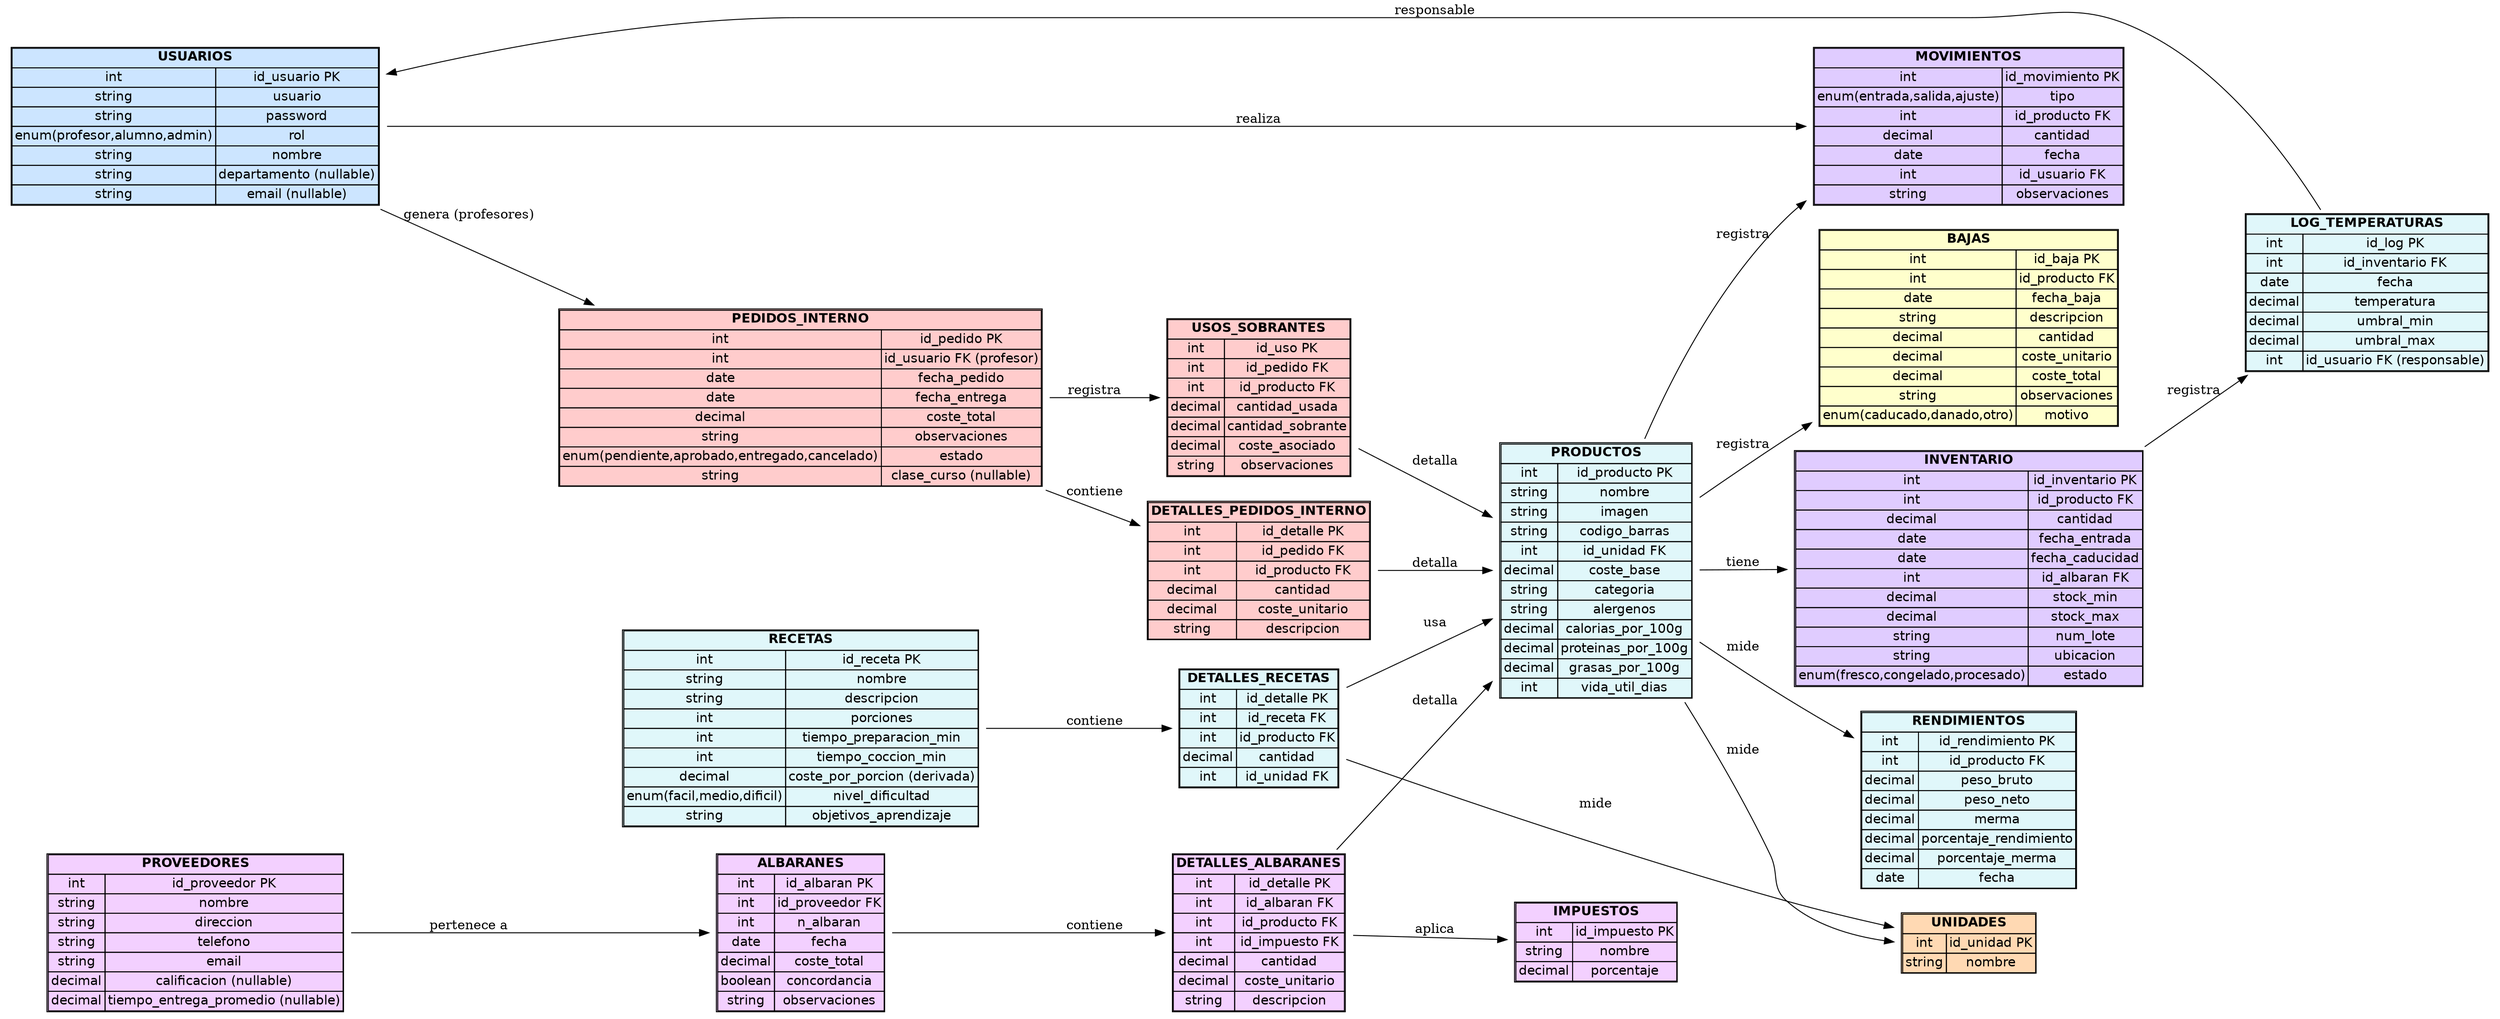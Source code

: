 digraph ER {
    rankdir=LR;
    fontname="Helvetica";
    node [shape=plaintext fontname="Helvetica"];
    // === USUARIOS ===
    USUARIOS [label=<
        <TABLE BORDER="1" CELLBORDER="1" CELLSPACING="0" BGCOLOR="#cce5ff">
        <TR><TD COLSPAN="2"><B>USUARIOS</B></TD></TR>
        <TR><TD>int</TD><TD>id_usuario PK</TD></TR>
        <TR><TD>string</TD><TD>usuario</TD></TR>
        <TR><TD>string</TD><TD>password</TD></TR>
        <TR><TD>enum(profesor,alumno,admin)</TD><TD>rol</TD></TR>
        <TR><TD>string</TD><TD>nombre</TD></TR>
        <TR><TD>string</TD><TD>departamento (nullable)</TD></TR>
        <TR><TD>string</TD><TD>email (nullable)</TD></TR>
        </TABLE>
    >];
    // === PROVEEDORES / ALBARANES / IMPUESTOS ===
    PROVEEDORES [label=<
        <TABLE BORDER="1" CELLBORDER="1" CELLSPACING="0" BGCOLOR="#f3d0ff">
        <TR><TD COLSPAN="2"><B>PROVEEDORES</B></TD></TR>
        <TR><TD>int</TD><TD>id_proveedor PK</TD></TR>
        <TR><TD>string</TD><TD>nombre</TD></TR>
        <TR><TD>string</TD><TD>direccion</TD></TR>
        <TR><TD>string</TD><TD>telefono</TD></TR>
        <TR><TD>string</TD><TD>email</TD></TR>
        <TR><TD>decimal</TD><TD>calificacion (nullable)</TD></TR>
        <TR><TD>decimal</TD><TD>tiempo_entrega_promedio (nullable)</TD></TR>
        </TABLE>
    >];
    ALBARANES [label=<
        <TABLE BORDER="1" CELLBORDER="1" CELLSPACING="0" BGCOLOR="#f3d0ff">
        <TR><TD COLSPAN="2"><B>ALBARANES</B></TD></TR>
        <TR><TD>int</TD><TD>id_albaran PK</TD></TR>
        <TR><TD>int</TD><TD>id_proveedor FK</TD></TR>
        <TR><TD>int</TD><TD>n_albaran</TD></TR>
        <TR><TD>date</TD><TD>fecha</TD></TR>
        <TR><TD>decimal</TD><TD>coste_total</TD></TR>
        <TR><TD>boolean</TD><TD>concordancia</TD></TR>
        <TR><TD>string</TD><TD>observaciones</TD></TR>
        </TABLE>
    >];
    DETALLES_ALBARANES [label=<
        <TABLE BORDER="1" CELLBORDER="1" CELLSPACING="0" BGCOLOR="#f3d0ff">
        <TR><TD COLSPAN="2"><B>DETALLES_ALBARANES</B></TD></TR>
        <TR><TD>int</TD><TD>id_detalle PK</TD></TR>
        <TR><TD>int</TD><TD>id_albaran FK</TD></TR>
        <TR><TD>int</TD><TD>id_producto FK</TD></TR>
        <TR><TD>int</TD><TD>id_impuesto FK</TD></TR>
        <TR><TD>decimal</TD><TD>cantidad</TD></TR>
        <TR><TD>decimal</TD><TD>coste_unitario</TD></TR>
        <TR><TD>string</TD><TD>descripcion</TD></TR>
        </TABLE>
    >];
    IMPUESTOS [label=<
        <TABLE BORDER="1" CELLBORDER="1" CELLSPACING="0" BGCOLOR="#f3d0ff">
        <TR><TD COLSPAN="2"><B>IMPUESTOS</B></TD></TR>
        <TR><TD>int</TD><TD>id_impuesto PK</TD></TR>
        <TR><TD>string</TD><TD>nombre</TD></TR>
        <TR><TD>decimal</TD><TD>porcentaje</TD></TR>
        </TABLE>
    >];
    UNIDADES [label=<
        <TABLE BORDER="1" CELLBORDER="1" CELLSPACING="0" BGCOLOR="#ffd9b3">
        <TR><TD COLSPAN="2"><B>UNIDADES</B></TD></TR>
        <TR><TD>int</TD><TD>id_unidad PK</TD></TR>
        <TR><TD>string</TD><TD>nombre</TD></TR>
        </TABLE>
    >];
    // === PEDIDOS / BAJAS ===
    PEDIDOS_INTERNO [label=<
        <TABLE BORDER="1" CELLBORDER="1" CELLSPACING="0" BGCOLOR="#ffcccc">
        <TR><TD COLSPAN="2"><B>PEDIDOS_INTERNO</B></TD></TR>
        <TR><TD>int</TD><TD>id_pedido PK</TD></TR>
        <TR><TD>int</TD><TD>id_usuario FK (profesor)</TD></TR>
        <TR><TD>date</TD><TD>fecha_pedido</TD></TR>
        <TR><TD>date</TD><TD>fecha_entrega</TD></TR>
        <TR><TD>decimal</TD><TD>coste_total</TD></TR>
        <TR><TD>string</TD><TD>observaciones</TD></TR>
        <TR><TD>enum(pendiente,aprobado,entregado,cancelado)</TD><TD>estado</TD></TR>
        <TR><TD>string</TD><TD>clase_curso (nullable)</TD></TR>
        </TABLE>
    >];
    DETALLES_PEDIDOS_INTERNO [label=<
        <TABLE BORDER="1" CELLBORDER="1" CELLSPACING="0" BGCOLOR="#ffcccc">
        <TR><TD COLSPAN="2"><B>DETALLES_PEDIDOS_INTERNO</B></TD></TR>
        <TR><TD>int</TD><TD>id_detalle PK</TD></TR>
        <TR><TD>int</TD><TD>id_pedido FK</TD></TR>
        <TR><TD>int</TD><TD>id_producto FK</TD></TR>
        <TR><TD>decimal</TD><TD>cantidad</TD></TR>
        <TR><TD>decimal</TD><TD>coste_unitario</TD></TR>
        <TR><TD>string</TD><TD>descripcion</TD></TR>
        </TABLE>
    >];
    USOS_SOBRANTES [label=<
        <TABLE BORDER="1" CELLBORDER="1" CELLSPACING="0" BGCOLOR="#ffcccc">
        <TR><TD COLSPAN="2"><B>USOS_SOBRANTES</B></TD></TR>
        <TR><TD>int</TD><TD>id_uso PK</TD></TR>
        <TR><TD>int</TD><TD>id_pedido FK</TD></TR>
        <TR><TD>int</TD><TD>id_producto FK</TD></TR>
        <TR><TD>decimal</TD><TD>cantidad_usada</TD></TR>
        <TR><TD>decimal</TD><TD>cantidad_sobrante</TD></TR>
        <TR><TD>decimal</TD><TD>coste_asociado</TD></TR>
        <TR><TD>string</TD><TD>observaciones</TD></TR>
        </TABLE>
    >];
    BAJAS [label=<
        <TABLE BORDER="1" CELLBORDER="1" CELLSPACING="0" BGCOLOR="#ffffcc">
        <TR><TD COLSPAN="2"><B>BAJAS</B></TD></TR>
        <TR><TD>int</TD><TD>id_baja PK</TD></TR>
        <TR><TD>int</TD><TD>id_producto FK</TD></TR>
        <TR><TD>date</TD><TD>fecha_baja</TD></TR>
        <TR><TD>string</TD><TD>descripcion</TD></TR>
        <TR><TD>decimal</TD><TD>cantidad</TD></TR>
        <TR><TD>decimal</TD><TD>coste_unitario</TD></TR>
        <TR><TD>decimal</TD><TD>coste_total</TD></TR>
        <TR><TD>string</TD><TD>observaciones</TD></TR>
        <TR><TD>enum(caducado,danado,otro)</TD><TD>motivo</TD></TR>
        </TABLE>
    >];
    // === INVENTARIO / PRODUCTOS ===
    INVENTARIO [label=<
        <TABLE BORDER="1" CELLBORDER="1" CELLSPACING="0" BGCOLOR="#e0ccff">
        <TR><TD COLSPAN="2"><B>INVENTARIO</B></TD></TR>
        <TR><TD>int</TD><TD>id_inventario PK</TD></TR>
        <TR><TD>int</TD><TD>id_producto FK</TD></TR>
        <TR><TD>decimal</TD><TD>cantidad</TD></TR>
        <TR><TD>date</TD><TD>fecha_entrada</TD></TR>
        <TR><TD>date</TD><TD>fecha_caducidad</TD></TR>
        <TR><TD>int</TD><TD>id_albaran FK</TD></TR>
        <TR><TD>decimal</TD><TD>stock_min</TD></TR>
        <TR><TD>decimal</TD><TD>stock_max</TD></TR>
        <TR><TD>string</TD><TD>num_lote</TD></TR>
        <TR><TD>string</TD><TD>ubicacion</TD></TR>
        <TR><TD>enum(fresco,congelado,procesado)</TD><TD>estado</TD></TR>
        </TABLE>
    >];
    PRODUCTOS [label=<
        <TABLE BORDER="1" CELLBORDER="1" CELLSPACING="0" BGCOLOR="#e0f7fa">
        <TR><TD COLSPAN="2"><B>PRODUCTOS</B></TD></TR>
        <TR><TD>int</TD><TD>id_producto PK</TD></TR>
        <TR><TD>string</TD><TD>nombre</TD></TR>
        <TR><TD>string</TD><TD>imagen</TD></TR>
        <TR><TD>string</TD><TD>codigo_barras</TD></TR>
        <TR><TD>int</TD><TD>id_unidad FK</TD></TR>
        <TR><TD>decimal</TD><TD>coste_base</TD></TR>
        <TR><TD>string</TD><TD>categoria</TD></TR>
        <TR><TD>string</TD><TD>alergenos</TD></TR>
        <TR><TD>decimal</TD><TD>calorias_por_100g</TD></TR>
        <TR><TD>decimal</TD><TD>proteinas_por_100g</TD></TR>
        <TR><TD>decimal</TD><TD>grasas_por_100g</TD></TR>
        <TR><TD>int</TD><TD>vida_util_dias</TD></TR>
        </TABLE>
    >];
    RENDIMIENTOS [label=<
        <TABLE BORDER="1" CELLBORDER="1" CELLSPACING="0" BGCOLOR="#e0f7fa">
        <TR><TD COLSPAN="2"><B>RENDIMIENTOS</B></TD></TR>
        <TR><TD>int</TD><TD>id_rendimiento PK</TD></TR>
        <TR><TD>int</TD><TD>id_producto FK</TD></TR>
        <TR><TD>decimal</TD><TD>peso_bruto</TD></TR>
        <TR><TD>decimal</TD><TD>peso_neto</TD></TR>
        <TR><TD>decimal</TD><TD>merma</TD></TR>
        <TR><TD>decimal</TD><TD>porcentaje_rendimiento</TD></TR>
        <TR><TD>decimal</TD><TD>porcentaje_merma</TD></TR>
        <TR><TD>date</TD><TD>fecha</TD></TR>
        </TABLE>
    >];
    RECETAS [label=<
        <TABLE BORDER="1" CELLBORDER="1" CELLSPACING="0" BGCOLOR="#e0f7fa">
        <TR><TD COLSPAN="2"><B>RECETAS</B></TD></TR>
        <TR><TD>int</TD><TD>id_receta PK</TD></TR>
        <TR><TD>string</TD><TD>nombre</TD></TR>
        <TR><TD>string</TD><TD>descripcion</TD></TR>
        <TR><TD>int</TD><TD>porciones</TD></TR>
        <TR><TD>int</TD><TD>tiempo_preparacion_min</TD></TR>
        <TR><TD>int</TD><TD>tiempo_coccion_min</TD></TR>
        <TR><TD>decimal</TD><TD>coste_por_porcion (derivada)</TD></TR>
        <TR><TD>enum(facil,medio,dificil)</TD><TD>nivel_dificultad</TD></TR>
        <TR><TD>string</TD><TD>objetivos_aprendizaje</TD></TR>
        </TABLE>
    >];
    DETALLES_RECETAS [label=<
        <TABLE BORDER="1" CELLBORDER="1" CELLSPACING="0" BGCOLOR="#e0f7fa">
        <TR><TD COLSPAN="2"><B>DETALLES_RECETAS</B></TD></TR>
        <TR><TD>int</TD><TD>id_detalle PK</TD></TR>
        <TR><TD>int</TD><TD>id_receta FK</TD></TR>
        <TR><TD>int</TD><TD>id_producto FK</TD></TR>
        <TR><TD>decimal</TD><TD>cantidad</TD></TR>
        <TR><TD>int</TD><TD>id_unidad FK</TD></TR>
        </TABLE>
    >];
    LOG_TEMPERATURAS [label=<
        <TABLE BORDER="1" CELLBORDER="1" CELLSPACING="0" BGCOLOR="#e0f7fa">
        <TR><TD COLSPAN="2"><B>LOG_TEMPERATURAS</B></TD></TR>
        <TR><TD>int</TD><TD>id_log PK</TD></TR>
        <TR><TD>int</TD><TD>id_inventario FK</TD></TR>
        <TR><TD>date</TD><TD>fecha</TD></TR>
        <TR><TD>decimal</TD><TD>temperatura</TD></TR>
        <TR><TD>decimal</TD><TD>umbral_min</TD></TR>
        <TR><TD>decimal</TD><TD>umbral_max</TD></TR>
        <TR><TD>int</TD><TD>id_usuario FK (responsable)</TD></TR>
        </TABLE>
    >];
    // === Nueva Entidad para Historial de Movimientos ===
    MOVIMIENTOS [label=<
        <TABLE BORDER="1" CELLBORDER="1" CELLSPACING="0" BGCOLOR="#e0ccff">
        <TR><TD COLSPAN="2"><B>MOVIMIENTOS</B></TD></TR>
        <TR><TD>int</TD><TD>id_movimiento PK</TD></TR>
        <TR><TD>enum(entrada,salida,ajuste)</TD><TD>tipo</TD></TR>
        <TR><TD>int</TD><TD>id_producto FK</TD></TR>
        <TR><TD>decimal</TD><TD>cantidad</TD></TR>
        <TR><TD>date</TD><TD>fecha</TD></TR>
        <TR><TD>int</TD><TD>id_usuario FK</TD></TR>
        <TR><TD>string</TD><TD>observaciones</TD></TR>
        </TABLE>
    >];
    // === RELACIONES ===
    PROVEEDORES -> ALBARANES [label="pertenece a"];
    ALBARANES -> DETALLES_ALBARANES [label="contiene"];
    DETALLES_ALBARANES -> PRODUCTOS [label="detalla"];
    DETALLES_ALBARANES -> IMPUESTOS [label="aplica"];
    USUARIOS -> PEDIDOS_INTERNO [label="genera (profesores)"];
    PEDIDOS_INTERNO -> DETALLES_PEDIDOS_INTERNO [label="contiene"];
    DETALLES_PEDIDOS_INTERNO -> PRODUCTOS [label="detalla"];
    PEDIDOS_INTERNO -> USOS_SOBRANTES [label="registra"];
    USOS_SOBRANTES -> PRODUCTOS [label="detalla"];
    PRODUCTOS -> BAJAS [label="registra"];
    PRODUCTOS -> INVENTARIO [label="tiene"];
    INVENTARIO -> LOG_TEMPERATURAS [label="registra"];
    LOG_TEMPERATURAS -> USUARIOS [label="responsable"];
    PRODUCTOS -> RENDIMIENTOS [label="mide"];
    RECETAS -> DETALLES_RECETAS [label="contiene"];
    DETALLES_RECETAS -> PRODUCTOS [label="usa"];
    DETALLES_RECETAS -> UNIDADES [label="mide"];
    PRODUCTOS -> UNIDADES [label="mide"];
    PRODUCTOS -> MOVIMIENTOS [label="registra"];
    USUARIOS -> MOVIMIENTOS [label="realiza"];
}
